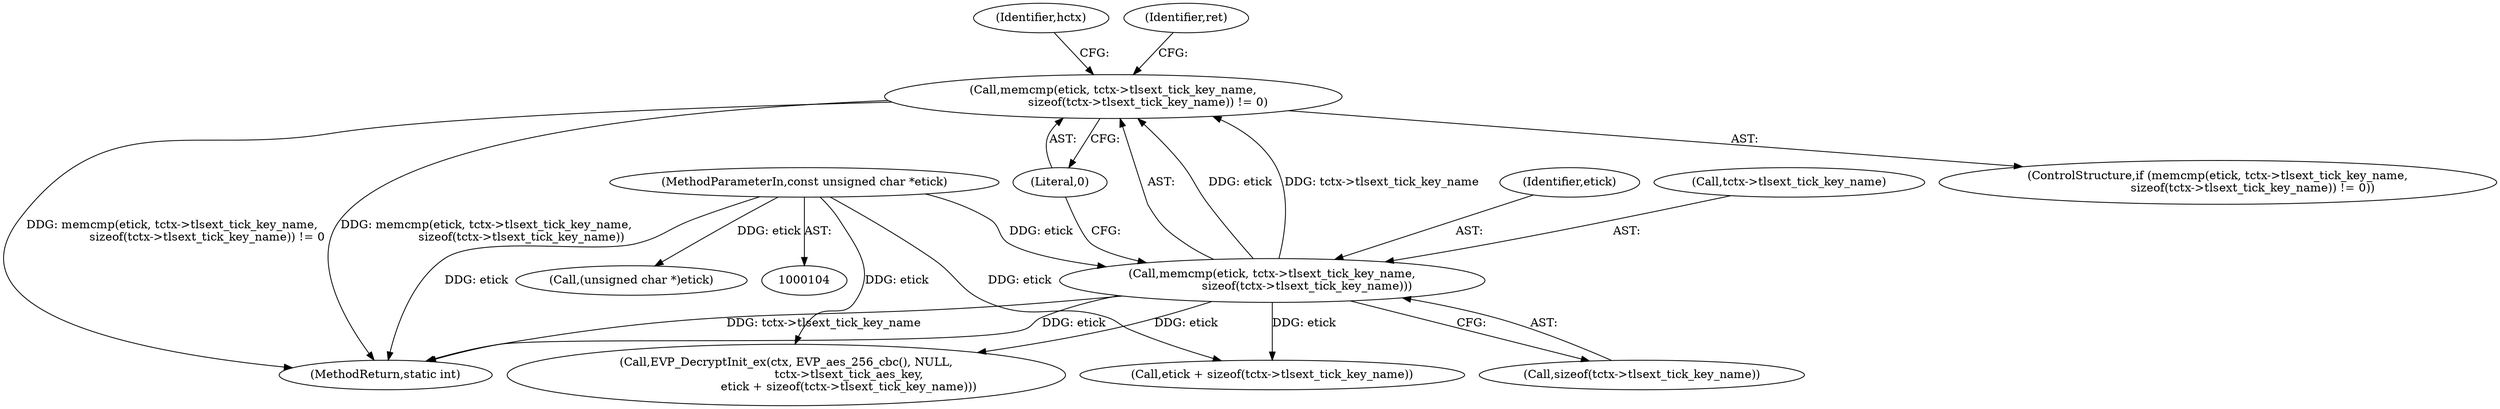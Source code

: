 digraph "0_openssl_e97763c92c655dcf4af2860b3abd2bc4c8a267f9@API" {
"1000221" [label="(Call,memcmp(etick, tctx->tlsext_tick_key_name,\n                   sizeof(tctx->tlsext_tick_key_name)) != 0)"];
"1000222" [label="(Call,memcmp(etick, tctx->tlsext_tick_key_name,\n                   sizeof(tctx->tlsext_tick_key_name)))"];
"1000106" [label="(MethodParameterIn,const unsigned char *etick)"];
"1000221" [label="(Call,memcmp(etick, tctx->tlsext_tick_key_name,\n                   sizeof(tctx->tlsext_tick_key_name)) != 0)"];
"1000278" [label="(MethodReturn,static int)"];
"1000106" [label="(MethodParameterIn,const unsigned char *etick)"];
"1000227" [label="(Call,sizeof(tctx->tlsext_tick_key_name))"];
"1000223" [label="(Identifier,etick)"];
"1000260" [label="(Call,etick + sizeof(tctx->tlsext_tick_key_name))"];
"1000241" [label="(Identifier,hctx)"];
"1000222" [label="(Call,memcmp(etick, tctx->tlsext_tick_key_name,\n                   sizeof(tctx->tlsext_tick_key_name)))"];
"1000220" [label="(ControlStructure,if (memcmp(etick, tctx->tlsext_tick_key_name,\n                   sizeof(tctx->tlsext_tick_key_name)) != 0))"];
"1000224" [label="(Call,tctx->tlsext_tick_key_name)"];
"1000234" [label="(Identifier,ret)"];
"1000231" [label="(Literal,0)"];
"1000253" [label="(Call,EVP_DecryptInit_ex(ctx, EVP_aes_256_cbc(), NULL,\n                                  tctx->tlsext_tick_aes_key,\n                                  etick + sizeof(tctx->tlsext_tick_key_name)))"];
"1000182" [label="(Call,(unsigned char *)etick)"];
"1000221" -> "1000220"  [label="AST: "];
"1000221" -> "1000231"  [label="CFG: "];
"1000222" -> "1000221"  [label="AST: "];
"1000231" -> "1000221"  [label="AST: "];
"1000234" -> "1000221"  [label="CFG: "];
"1000241" -> "1000221"  [label="CFG: "];
"1000221" -> "1000278"  [label="DDG: memcmp(etick, tctx->tlsext_tick_key_name,\n                   sizeof(tctx->tlsext_tick_key_name)) != 0"];
"1000221" -> "1000278"  [label="DDG: memcmp(etick, tctx->tlsext_tick_key_name,\n                   sizeof(tctx->tlsext_tick_key_name))"];
"1000222" -> "1000221"  [label="DDG: etick"];
"1000222" -> "1000221"  [label="DDG: tctx->tlsext_tick_key_name"];
"1000222" -> "1000227"  [label="CFG: "];
"1000223" -> "1000222"  [label="AST: "];
"1000224" -> "1000222"  [label="AST: "];
"1000227" -> "1000222"  [label="AST: "];
"1000231" -> "1000222"  [label="CFG: "];
"1000222" -> "1000278"  [label="DDG: etick"];
"1000222" -> "1000278"  [label="DDG: tctx->tlsext_tick_key_name"];
"1000106" -> "1000222"  [label="DDG: etick"];
"1000222" -> "1000253"  [label="DDG: etick"];
"1000222" -> "1000260"  [label="DDG: etick"];
"1000106" -> "1000104"  [label="AST: "];
"1000106" -> "1000278"  [label="DDG: etick"];
"1000106" -> "1000182"  [label="DDG: etick"];
"1000106" -> "1000253"  [label="DDG: etick"];
"1000106" -> "1000260"  [label="DDG: etick"];
}
